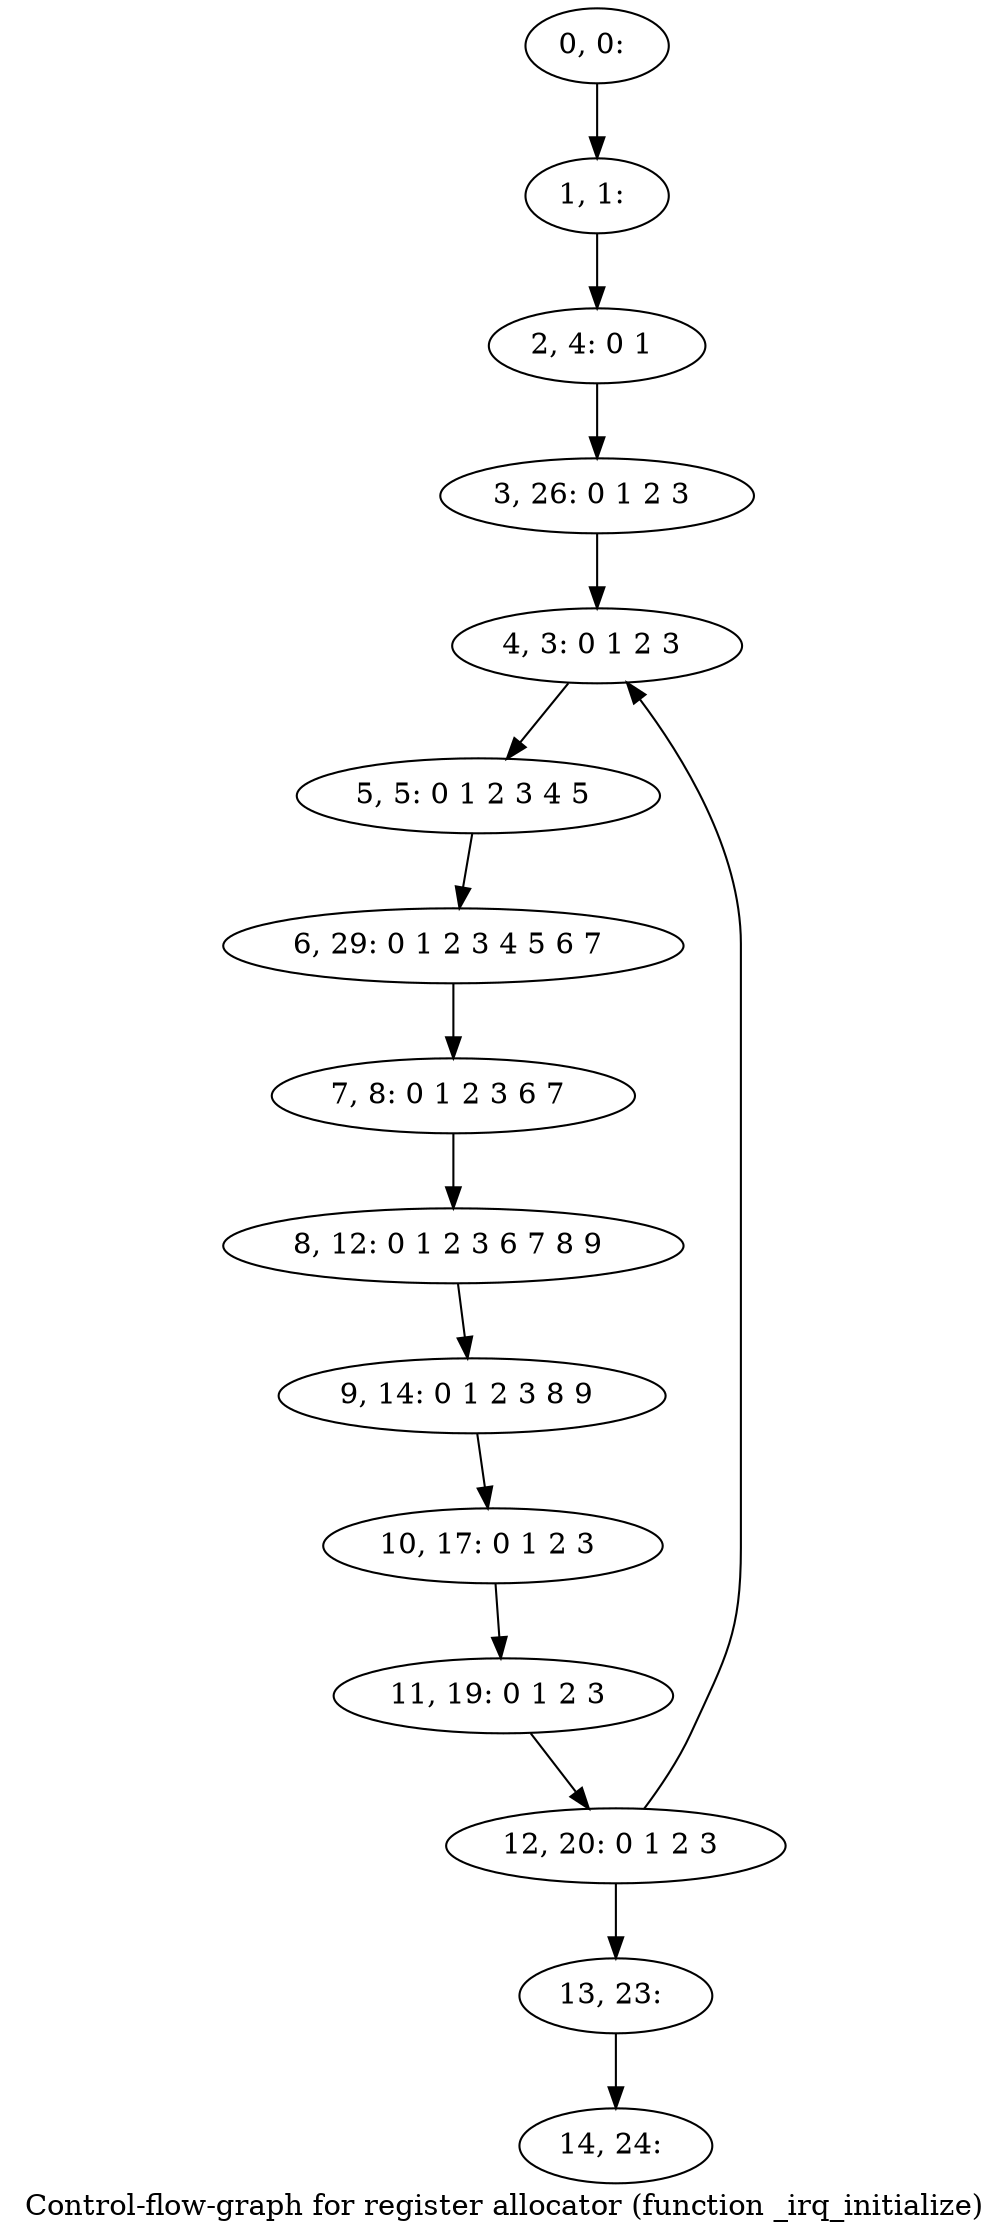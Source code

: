 digraph G {
graph [label="Control-flow-graph for register allocator (function _irq_initialize)"]
0[label="0, 0: "];
1[label="1, 1: "];
2[label="2, 4: 0 1 "];
3[label="3, 26: 0 1 2 3 "];
4[label="4, 3: 0 1 2 3 "];
5[label="5, 5: 0 1 2 3 4 5 "];
6[label="6, 29: 0 1 2 3 4 5 6 7 "];
7[label="7, 8: 0 1 2 3 6 7 "];
8[label="8, 12: 0 1 2 3 6 7 8 9 "];
9[label="9, 14: 0 1 2 3 8 9 "];
10[label="10, 17: 0 1 2 3 "];
11[label="11, 19: 0 1 2 3 "];
12[label="12, 20: 0 1 2 3 "];
13[label="13, 23: "];
14[label="14, 24: "];
0->1 ;
1->2 ;
2->3 ;
3->4 ;
4->5 ;
5->6 ;
6->7 ;
7->8 ;
8->9 ;
9->10 ;
10->11 ;
11->12 ;
12->13 ;
12->4 ;
13->14 ;
}
